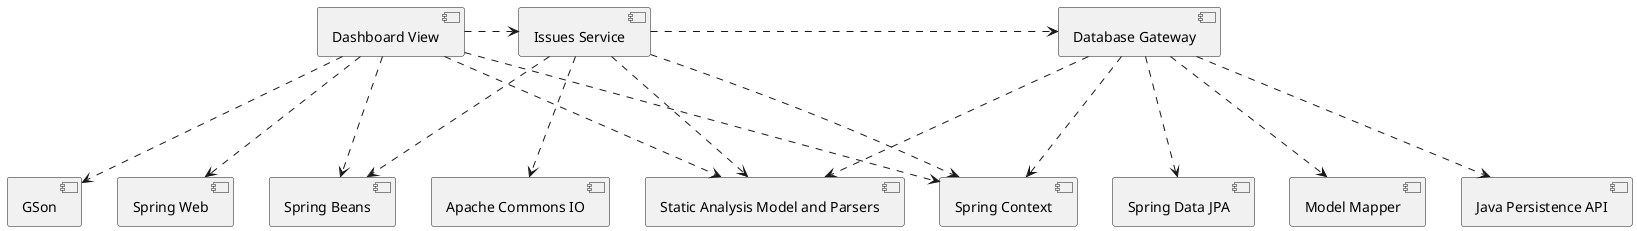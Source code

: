 @startuml

skinparam componentStyle uml2

[Dashboard View] -..> [Spring Web]
[Dashboard View] -..> [GSon]

[Dashboard View] -..> [Spring Context]
[Dashboard View] -..> [Spring Beans]
[Dashboard View] .> [Issues Service]
[Dashboard View] ..> [Static Analysis Model and Parsers]

[Issues Service] -..> [Apache Commons IO]
[Issues Service] -..> [Spring Context]
[Issues Service] -..> [Spring Beans]
[Issues Service] ..> [Static Analysis Model and Parsers]

[Issues Service] .> [Database Gateway]
[Database Gateway] -..> [Spring Context]
[Database Gateway] -..> [Static Analysis Model and Parsers]
[Database Gateway] -..> [Spring Data JPA]
[Database Gateway] -..> [Model Mapper]
[Database Gateway] -..> [Java Persistence API]

@enduml